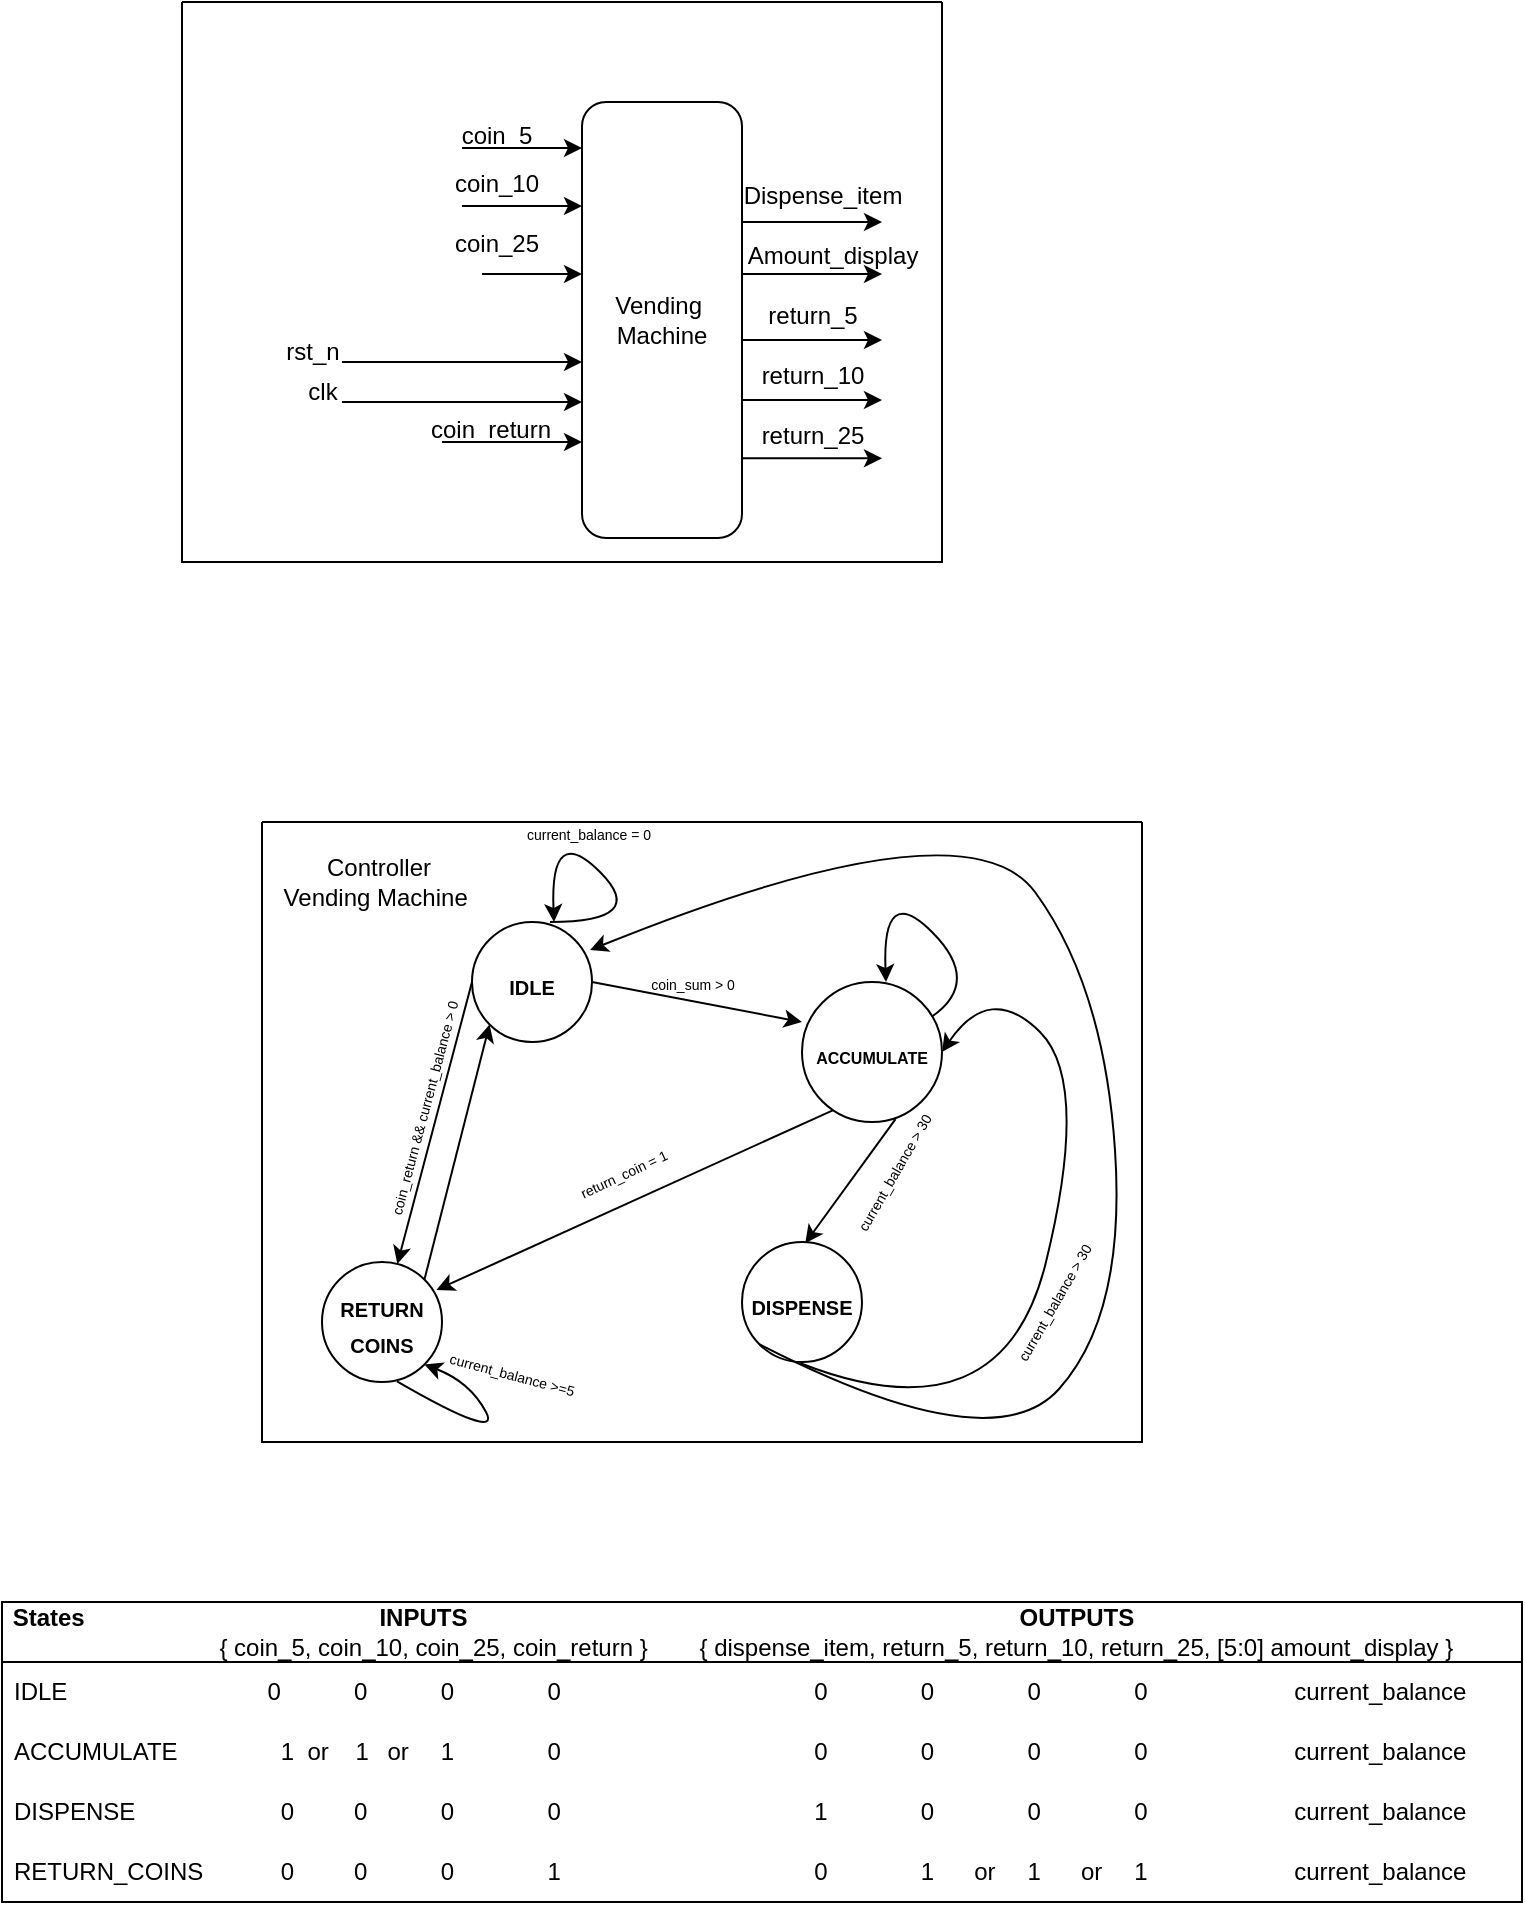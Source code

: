 <mxfile version="28.1.2">
  <diagram name="Page-1" id="Z5onj9KdPykAqMKOFn0P">
    <mxGraphModel dx="1973" dy="1696" grid="0" gridSize="10" guides="1" tooltips="1" connect="1" arrows="1" fold="1" page="1" pageScale="1" pageWidth="850" pageHeight="1100" math="0" shadow="0">
      <root>
        <mxCell id="0" />
        <mxCell id="1" parent="0" />
        <mxCell id="vGDt-VPCg0rbHUkUBXjF-23" value="" style="swimlane;startSize=0;" parent="1" vertex="1">
          <mxGeometry x="-550" y="-160" width="440.0" height="310" as="geometry">
            <mxRectangle x="-1070" y="-500" width="65" height="90" as="alternateBounds" />
          </mxGeometry>
        </mxCell>
        <mxCell id="vGDt-VPCg0rbHUkUBXjF-24" value="&lt;b&gt;&lt;sub&gt;IDLE&lt;/sub&gt;&lt;/b&gt;" style="ellipse;whiteSpace=wrap;html=1;aspect=fixed;" parent="vGDt-VPCg0rbHUkUBXjF-23" vertex="1">
          <mxGeometry x="105" y="50" width="60" height="60" as="geometry" />
        </mxCell>
        <mxCell id="vGDt-VPCg0rbHUkUBXjF-25" value="&lt;b&gt;&lt;sub&gt;DISPENSE&lt;/sub&gt;&lt;/b&gt;" style="ellipse;whiteSpace=wrap;html=1;aspect=fixed;" parent="vGDt-VPCg0rbHUkUBXjF-23" vertex="1">
          <mxGeometry x="240" y="210" width="60" height="60" as="geometry" />
        </mxCell>
        <mxCell id="vGDt-VPCg0rbHUkUBXjF-26" value="&lt;b&gt;&lt;sub&gt;RETURN&lt;/sub&gt;&lt;/b&gt;&lt;div&gt;&lt;b&gt;&lt;sub&gt;COINS&lt;/sub&gt;&lt;/b&gt;&lt;/div&gt;" style="ellipse;whiteSpace=wrap;html=1;aspect=fixed;" parent="vGDt-VPCg0rbHUkUBXjF-23" vertex="1">
          <mxGeometry x="30" y="220" width="60" height="60" as="geometry" />
        </mxCell>
        <mxCell id="vGDt-VPCg0rbHUkUBXjF-27" value="" style="endArrow=classic;html=1;rounded=0;entryX=0;entryY=0.286;entryDx=0;entryDy=0;entryPerimeter=0;flowAnimation=0;exitX=1;exitY=0.5;exitDx=0;exitDy=0;" parent="vGDt-VPCg0rbHUkUBXjF-23" source="vGDt-VPCg0rbHUkUBXjF-24" target="vGDt-VPCg0rbHUkUBXjF-45" edge="1">
          <mxGeometry width="50" height="50" relative="1" as="geometry">
            <mxPoint x="197" y="69.42" as="sourcePoint" />
            <mxPoint x="252.16" y="180.58" as="targetPoint" />
          </mxGeometry>
        </mxCell>
        <mxCell id="vGDt-VPCg0rbHUkUBXjF-28" value="" style="endArrow=classic;html=1;rounded=0;entryX=0;entryY=1;entryDx=0;entryDy=0;exitX=1;exitY=0;exitDx=0;exitDy=0;flowAnimation=0;" parent="vGDt-VPCg0rbHUkUBXjF-23" source="vGDt-VPCg0rbHUkUBXjF-26" target="vGDt-VPCg0rbHUkUBXjF-24" edge="1">
          <mxGeometry width="50" height="50" relative="1" as="geometry">
            <mxPoint x="90" y="160" as="sourcePoint" />
            <mxPoint x="140" y="110" as="targetPoint" />
          </mxGeometry>
        </mxCell>
        <mxCell id="vGDt-VPCg0rbHUkUBXjF-30" value="" style="curved=1;endArrow=classic;html=1;rounded=0;flowAnimation=0;" parent="vGDt-VPCg0rbHUkUBXjF-23" edge="1">
          <mxGeometry width="50" height="50" relative="1" as="geometry">
            <mxPoint x="144" y="50" as="sourcePoint" />
            <mxPoint x="146" y="50" as="targetPoint" />
            <Array as="points">
              <mxPoint x="194" y="50" />
              <mxPoint x="144" />
            </Array>
          </mxGeometry>
        </mxCell>
        <mxCell id="vGDt-VPCg0rbHUkUBXjF-33" value="&lt;span style=&quot;font-size: 7px;&quot;&gt;coin_return &amp;amp;&amp;amp; current_balance &amp;gt; 0&lt;/span&gt;" style="text;html=1;align=center;verticalAlign=middle;resizable=0;points=[];autosize=1;strokeColor=none;fillColor=none;rotation=-75;" parent="vGDt-VPCg0rbHUkUBXjF-23" vertex="1">
          <mxGeometry x="15" y="128" width="130" height="30" as="geometry" />
        </mxCell>
        <mxCell id="vGDt-VPCg0rbHUkUBXjF-34" value="&lt;font style=&quot;font-size: 7px;&quot;&gt;current_balance = 0&lt;/font&gt;" style="text;html=1;align=center;verticalAlign=middle;resizable=0;points=[];autosize=1;strokeColor=none;fillColor=none;" parent="vGDt-VPCg0rbHUkUBXjF-23" vertex="1">
          <mxGeometry x="118" y="-10" width="90" height="30" as="geometry" />
        </mxCell>
        <mxCell id="vGDt-VPCg0rbHUkUBXjF-35" value="&lt;font style=&quot;font-size: 7px;&quot;&gt;coin_sum &amp;gt; 0&lt;/font&gt;" style="text;html=1;align=center;verticalAlign=middle;resizable=0;points=[];autosize=1;strokeColor=none;fillColor=none;" parent="vGDt-VPCg0rbHUkUBXjF-23" vertex="1">
          <mxGeometry x="180" y="65" width="70" height="30" as="geometry" />
        </mxCell>
        <mxCell id="vGDt-VPCg0rbHUkUBXjF-36" value="&lt;font style=&quot;font-size: 7px;&quot;&gt;current_balance &amp;gt; 30&lt;/font&gt;" style="text;html=1;align=center;verticalAlign=middle;resizable=0;points=[];autosize=1;strokeColor=none;fillColor=none;rotation=-60;" parent="vGDt-VPCg0rbHUkUBXjF-23" vertex="1">
          <mxGeometry x="270" y="160" width="90" height="30" as="geometry" />
        </mxCell>
        <mxCell id="vGDt-VPCg0rbHUkUBXjF-37" value="&lt;font style=&quot;font-size: 7px;&quot;&gt;return_coin = 1&lt;/font&gt;" style="text;html=1;align=center;verticalAlign=middle;resizable=0;points=[];autosize=1;strokeColor=none;fillColor=none;rotation=-25;" parent="vGDt-VPCg0rbHUkUBXjF-23" vertex="1">
          <mxGeometry x="145" y="160" width="70" height="30" as="geometry" />
        </mxCell>
        <mxCell id="vGDt-VPCg0rbHUkUBXjF-44" value="&lt;font&gt;Controller&lt;/font&gt;&lt;div&gt;&lt;font&gt;Vending Machine&amp;nbsp;&lt;/font&gt;&lt;/div&gt;" style="text;html=1;align=center;verticalAlign=middle;resizable=0;points=[];autosize=1;strokeColor=none;fillColor=none;" parent="vGDt-VPCg0rbHUkUBXjF-23" vertex="1">
          <mxGeometry x="-2" y="10" width="120" height="40" as="geometry" />
        </mxCell>
        <mxCell id="vGDt-VPCg0rbHUkUBXjF-45" value="&lt;b&gt;&lt;sub&gt;&lt;font style=&quot;font-size: 8px;&quot;&gt;ACCUMULATE&lt;/font&gt;&lt;/sub&gt;&lt;/b&gt;" style="ellipse;whiteSpace=wrap;html=1;aspect=fixed;" parent="vGDt-VPCg0rbHUkUBXjF-23" vertex="1">
          <mxGeometry x="270" y="80" width="70" height="70" as="geometry" />
        </mxCell>
        <mxCell id="vGDt-VPCg0rbHUkUBXjF-46" value="" style="curved=1;endArrow=classic;html=1;rounded=0;flowAnimation=0;exitX=0.926;exitY=0.248;exitDx=0;exitDy=0;exitPerimeter=0;" parent="vGDt-VPCg0rbHUkUBXjF-23" source="vGDt-VPCg0rbHUkUBXjF-45" edge="1">
          <mxGeometry width="50" height="50" relative="1" as="geometry">
            <mxPoint x="367" y="78" as="sourcePoint" />
            <mxPoint x="312" y="80" as="targetPoint" />
            <Array as="points">
              <mxPoint x="360" y="80" />
              <mxPoint x="310" y="30" />
            </Array>
          </mxGeometry>
        </mxCell>
        <mxCell id="vGDt-VPCg0rbHUkUBXjF-47" value="" style="endArrow=classic;html=1;rounded=0;exitX=0;exitY=0.5;exitDx=0;exitDy=0;flowAnimation=0;" parent="vGDt-VPCg0rbHUkUBXjF-23" source="vGDt-VPCg0rbHUkUBXjF-24" target="vGDt-VPCg0rbHUkUBXjF-26" edge="1">
          <mxGeometry width="50" height="50" relative="1" as="geometry">
            <mxPoint x="179" y="192" as="sourcePoint" />
            <mxPoint x="30" y="202" as="targetPoint" />
          </mxGeometry>
        </mxCell>
        <mxCell id="vGDt-VPCg0rbHUkUBXjF-48" value="" style="endArrow=classic;html=1;rounded=0;entryX=0.027;entryY=0.355;entryDx=0;entryDy=0;entryPerimeter=0;exitX=0.668;exitY=0.98;exitDx=0;exitDy=0;exitPerimeter=0;flowAnimation=0;" parent="vGDt-VPCg0rbHUkUBXjF-23" source="vGDt-VPCg0rbHUkUBXjF-45" edge="1">
          <mxGeometry width="50" height="50" relative="1" as="geometry">
            <mxPoint x="349" y="210" as="sourcePoint" />
            <mxPoint x="271.62" y="210.65" as="targetPoint" />
          </mxGeometry>
        </mxCell>
        <mxCell id="vGDt-VPCg0rbHUkUBXjF-49" value="" style="endArrow=classic;html=1;rounded=0;entryX=0.488;entryY=0.132;entryDx=0;entryDy=0;entryPerimeter=0;exitX=0.668;exitY=0.98;exitDx=0;exitDy=0;exitPerimeter=0;flowAnimation=0;" parent="vGDt-VPCg0rbHUkUBXjF-23" edge="1">
          <mxGeometry width="50" height="50" relative="1" as="geometry">
            <mxPoint x="285.38" y="144.18" as="sourcePoint" />
            <mxPoint x="87.28" y="233.96" as="targetPoint" />
          </mxGeometry>
        </mxCell>
        <mxCell id="vGDt-VPCg0rbHUkUBXjF-55" value="" style="curved=1;endArrow=classic;html=1;rounded=0;flowAnimation=0;entryX=1;entryY=0.5;entryDx=0;entryDy=0;exitX=0.884;exitY=1.02;exitDx=0;exitDy=0;exitPerimeter=0;" parent="vGDt-VPCg0rbHUkUBXjF-23" target="vGDt-VPCg0rbHUkUBXjF-45" edge="1">
          <mxGeometry width="50" height="50" relative="1" as="geometry">
            <mxPoint x="269.2" y="270.6" as="sourcePoint" />
            <mxPoint x="344" y="120" as="targetPoint" />
            <Array as="points">
              <mxPoint x="370" y="310" />
              <mxPoint x="414" y="130" />
              <mxPoint x="364" y="80" />
            </Array>
          </mxGeometry>
        </mxCell>
        <mxCell id="vGDt-VPCg0rbHUkUBXjF-56" value="&lt;font style=&quot;font-size: 7px;&quot;&gt;current_balance &amp;gt; 30&lt;/font&gt;" style="text;html=1;align=center;verticalAlign=middle;resizable=0;points=[];autosize=1;strokeColor=none;fillColor=none;rotation=-60;" parent="vGDt-VPCg0rbHUkUBXjF-23" vertex="1">
          <mxGeometry x="350.0" y="225.001" width="90" height="30" as="geometry" />
        </mxCell>
        <mxCell id="vGDt-VPCg0rbHUkUBXjF-57" value="" style="curved=1;endArrow=classic;html=1;rounded=0;flowAnimation=0;entryX=1;entryY=1;entryDx=0;entryDy=0;exitX=0.625;exitY=0.994;exitDx=0;exitDy=0;exitPerimeter=0;" parent="vGDt-VPCg0rbHUkUBXjF-23" source="vGDt-VPCg0rbHUkUBXjF-26" target="vGDt-VPCg0rbHUkUBXjF-26" edge="1">
          <mxGeometry width="50" height="50" relative="1" as="geometry">
            <mxPoint x="80" y="340" as="sourcePoint" />
            <mxPoint x="84" y="320" as="targetPoint" />
            <Array as="points">
              <mxPoint x="120" y="310" />
              <mxPoint x="104" y="280" />
            </Array>
          </mxGeometry>
        </mxCell>
        <mxCell id="vGDt-VPCg0rbHUkUBXjF-58" value="&lt;font style=&quot;font-size: 7px;&quot;&gt;current_balance &amp;gt;=5&lt;/font&gt;" style="text;html=1;align=center;verticalAlign=middle;resizable=0;points=[];autosize=1;strokeColor=none;fillColor=none;rotation=15;" parent="vGDt-VPCg0rbHUkUBXjF-23" vertex="1">
          <mxGeometry x="80.0" y="260.001" width="90" height="30" as="geometry" />
        </mxCell>
        <mxCell id="Cse8BFrSxgoBRhWiZOPK-1" value="" style="curved=1;endArrow=classic;html=1;rounded=0;flowAnimation=0;entryX=0.984;entryY=0.234;entryDx=0;entryDy=0;exitX=0;exitY=1;exitDx=0;exitDy=0;entryPerimeter=0;" edge="1" parent="vGDt-VPCg0rbHUkUBXjF-23" source="vGDt-VPCg0rbHUkUBXjF-25" target="vGDt-VPCg0rbHUkUBXjF-24">
          <mxGeometry width="50" height="50" relative="1" as="geometry">
            <mxPoint x="257" y="291.6" as="sourcePoint" />
            <mxPoint x="327.8" y="136" as="targetPoint" />
            <Array as="points">
              <mxPoint x="365" y="321" />
              <mxPoint x="432" y="246" />
              <mxPoint x="421" y="82" />
              <mxPoint x="352" y="-12" />
            </Array>
          </mxGeometry>
        </mxCell>
        <mxCell id="vGDt-VPCg0rbHUkUBXjF-60" value="" style="swimlane;startSize=0;movable=1;resizable=1;rotatable=1;deletable=1;editable=1;locked=0;connectable=1;" parent="1" vertex="1">
          <mxGeometry x="-590" y="-570" width="380" height="280" as="geometry">
            <mxRectangle x="-530" y="-540" width="75" height="110" as="alternateBounds" />
          </mxGeometry>
        </mxCell>
        <mxCell id="vGDt-VPCg0rbHUkUBXjF-65" value="" style="endArrow=classic;html=1;rounded=0;exitX=1;exitY=0.5;exitDx=0;exitDy=0;" parent="vGDt-VPCg0rbHUkUBXjF-60" edge="1">
          <mxGeometry width="50" height="50" relative="1" as="geometry">
            <mxPoint x="150" y="136" as="sourcePoint" />
            <mxPoint x="200" y="136" as="targetPoint" />
          </mxGeometry>
        </mxCell>
        <mxCell id="vGDt-VPCg0rbHUkUBXjF-67" value="rst_n" style="text;html=1;align=center;verticalAlign=middle;resizable=0;points=[];autosize=1;strokeColor=none;fillColor=none;" parent="vGDt-VPCg0rbHUkUBXjF-60" vertex="1">
          <mxGeometry x="40" y="160" width="50" height="30" as="geometry" />
        </mxCell>
        <mxCell id="vGDt-VPCg0rbHUkUBXjF-68" value="clk" style="text;html=1;align=center;verticalAlign=middle;resizable=0;points=[];autosize=1;strokeColor=none;fillColor=none;" parent="vGDt-VPCg0rbHUkUBXjF-60" vertex="1">
          <mxGeometry x="50" y="180" width="40" height="30" as="geometry" />
        </mxCell>
        <mxCell id="vGDt-VPCg0rbHUkUBXjF-69" value="Vending&amp;nbsp;&lt;div&gt;Machine&lt;/div&gt;" style="rounded=1;whiteSpace=wrap;html=1;" parent="vGDt-VPCg0rbHUkUBXjF-60" vertex="1">
          <mxGeometry x="200" y="50" width="80" height="218" as="geometry" />
        </mxCell>
        <mxCell id="vGDt-VPCg0rbHUkUBXjF-70" value="" style="endArrow=classic;html=1;rounded=0;" parent="vGDt-VPCg0rbHUkUBXjF-60" edge="1">
          <mxGeometry width="50" height="50" relative="1" as="geometry">
            <mxPoint x="80" y="180" as="sourcePoint" />
            <mxPoint x="200" y="180" as="targetPoint" />
            <Array as="points" />
          </mxGeometry>
        </mxCell>
        <mxCell id="vGDt-VPCg0rbHUkUBXjF-71" value="" style="endArrow=classic;html=1;rounded=0;" parent="vGDt-VPCg0rbHUkUBXjF-60" edge="1">
          <mxGeometry width="50" height="50" relative="1" as="geometry">
            <mxPoint x="80" y="200" as="sourcePoint" />
            <mxPoint x="200" y="200" as="targetPoint" />
            <Array as="points" />
          </mxGeometry>
        </mxCell>
        <mxCell id="vGDt-VPCg0rbHUkUBXjF-72" value="" style="endArrow=classic;html=1;rounded=0;" parent="vGDt-VPCg0rbHUkUBXjF-60" edge="1">
          <mxGeometry width="50" height="50" relative="1" as="geometry">
            <mxPoint x="130" y="220" as="sourcePoint" />
            <mxPoint x="200" y="220" as="targetPoint" />
          </mxGeometry>
        </mxCell>
        <mxCell id="vGDt-VPCg0rbHUkUBXjF-75" value="coin_return" style="text;html=1;align=center;verticalAlign=middle;resizable=0;points=[];autosize=1;strokeColor=none;fillColor=none;" parent="vGDt-VPCg0rbHUkUBXjF-60" vertex="1">
          <mxGeometry x="114" y="199" width="80" height="30" as="geometry" />
        </mxCell>
        <mxCell id="vGDt-VPCg0rbHUkUBXjF-76" value="coin_25" style="text;html=1;align=center;verticalAlign=middle;resizable=0;points=[];autosize=1;strokeColor=none;fillColor=none;" parent="vGDt-VPCg0rbHUkUBXjF-60" vertex="1">
          <mxGeometry x="122" y="106" width="70" height="30" as="geometry" />
        </mxCell>
        <mxCell id="vGDt-VPCg0rbHUkUBXjF-77" value="" style="endArrow=classic;html=1;rounded=0;" parent="vGDt-VPCg0rbHUkUBXjF-60" edge="1">
          <mxGeometry width="50" height="50" relative="1" as="geometry">
            <mxPoint x="140" y="102" as="sourcePoint" />
            <mxPoint x="200" y="102" as="targetPoint" />
          </mxGeometry>
        </mxCell>
        <mxCell id="vGDt-VPCg0rbHUkUBXjF-78" value="" style="endArrow=classic;html=1;rounded=0;" parent="vGDt-VPCg0rbHUkUBXjF-60" edge="1">
          <mxGeometry width="50" height="50" relative="1" as="geometry">
            <mxPoint x="140" y="73" as="sourcePoint" />
            <mxPoint x="200" y="73" as="targetPoint" />
          </mxGeometry>
        </mxCell>
        <mxCell id="vGDt-VPCg0rbHUkUBXjF-79" value="coin_5" style="text;html=1;align=center;verticalAlign=middle;resizable=0;points=[];autosize=1;strokeColor=none;fillColor=none;" parent="vGDt-VPCg0rbHUkUBXjF-60" vertex="1">
          <mxGeometry x="127" y="52" width="60" height="30" as="geometry" />
        </mxCell>
        <mxCell id="vGDt-VPCg0rbHUkUBXjF-80" value="coin_10" style="text;html=1;align=center;verticalAlign=middle;resizable=0;points=[];autosize=1;strokeColor=none;fillColor=none;" parent="vGDt-VPCg0rbHUkUBXjF-60" vertex="1">
          <mxGeometry x="122" y="76" width="70" height="30" as="geometry" />
        </mxCell>
        <mxCell id="vGDt-VPCg0rbHUkUBXjF-81" value="" style="endArrow=classic;html=1;rounded=0;" parent="vGDt-VPCg0rbHUkUBXjF-60" edge="1">
          <mxGeometry width="50" height="50" relative="1" as="geometry">
            <mxPoint x="280" y="110" as="sourcePoint" />
            <mxPoint x="350" y="110" as="targetPoint" />
          </mxGeometry>
        </mxCell>
        <mxCell id="vGDt-VPCg0rbHUkUBXjF-82" value="" style="endArrow=classic;html=1;rounded=0;" parent="vGDt-VPCg0rbHUkUBXjF-60" edge="1">
          <mxGeometry width="50" height="50" relative="1" as="geometry">
            <mxPoint x="280" y="199" as="sourcePoint" />
            <mxPoint x="350" y="199" as="targetPoint" />
          </mxGeometry>
        </mxCell>
        <mxCell id="vGDt-VPCg0rbHUkUBXjF-84" value="Dispense_item" style="text;html=1;align=center;verticalAlign=middle;resizable=0;points=[];autosize=1;strokeColor=none;fillColor=none;" parent="vGDt-VPCg0rbHUkUBXjF-60" vertex="1">
          <mxGeometry x="270" y="82" width="100" height="30" as="geometry" />
        </mxCell>
        <mxCell id="vGDt-VPCg0rbHUkUBXjF-85" value="" style="endArrow=classic;html=1;rounded=0;" parent="vGDt-VPCg0rbHUkUBXjF-60" edge="1">
          <mxGeometry width="50" height="50" relative="1" as="geometry">
            <mxPoint x="280" y="136" as="sourcePoint" />
            <mxPoint x="350" y="136" as="targetPoint" />
          </mxGeometry>
        </mxCell>
        <mxCell id="vGDt-VPCg0rbHUkUBXjF-86" value="Amount_display" style="text;html=1;align=center;verticalAlign=middle;resizable=0;points=[];autosize=1;strokeColor=none;fillColor=none;" parent="vGDt-VPCg0rbHUkUBXjF-60" vertex="1">
          <mxGeometry x="270" y="112" width="110" height="30" as="geometry" />
        </mxCell>
        <mxCell id="vGDt-VPCg0rbHUkUBXjF-88" value="" style="endArrow=classic;html=1;rounded=0;" parent="vGDt-VPCg0rbHUkUBXjF-60" edge="1">
          <mxGeometry width="50" height="50" relative="1" as="geometry">
            <mxPoint x="280" y="169" as="sourcePoint" />
            <mxPoint x="350" y="169" as="targetPoint" />
          </mxGeometry>
        </mxCell>
        <mxCell id="vGDt-VPCg0rbHUkUBXjF-87" value="" style="endArrow=classic;html=1;rounded=0;" parent="vGDt-VPCg0rbHUkUBXjF-60" edge="1">
          <mxGeometry width="50" height="50" relative="1" as="geometry">
            <mxPoint x="280" y="228.13" as="sourcePoint" />
            <mxPoint x="350" y="228.13" as="targetPoint" />
          </mxGeometry>
        </mxCell>
        <mxCell id="vGDt-VPCg0rbHUkUBXjF-89" value="return_5" style="text;html=1;align=center;verticalAlign=middle;resizable=0;points=[];autosize=1;strokeColor=none;fillColor=none;" parent="vGDt-VPCg0rbHUkUBXjF-60" vertex="1">
          <mxGeometry x="280" y="142" width="70" height="30" as="geometry" />
        </mxCell>
        <mxCell id="vGDt-VPCg0rbHUkUBXjF-91" value="return_10" style="text;html=1;align=center;verticalAlign=middle;resizable=0;points=[];autosize=1;strokeColor=none;fillColor=none;" parent="vGDt-VPCg0rbHUkUBXjF-60" vertex="1">
          <mxGeometry x="280" y="172" width="70" height="30" as="geometry" />
        </mxCell>
        <mxCell id="vGDt-VPCg0rbHUkUBXjF-90" value="return_25" style="text;html=1;align=center;verticalAlign=middle;resizable=0;points=[];autosize=1;strokeColor=none;fillColor=none;" parent="vGDt-VPCg0rbHUkUBXjF-60" vertex="1">
          <mxGeometry x="280" y="202" width="70" height="30" as="geometry" />
        </mxCell>
        <mxCell id="vGDt-VPCg0rbHUkUBXjF-92" value="&lt;b&gt;&amp;nbsp;States&lt;span style=&quot;white-space: pre;&quot;&gt;&#x9;&lt;/span&gt;&lt;/b&gt;&lt;span style=&quot;white-space: pre;&quot;&gt;&#x9;&lt;/span&gt;&lt;span style=&quot;white-space: pre;&quot;&gt;&#x9;&lt;/span&gt;&lt;span style=&quot;white-space: pre;&quot;&gt;&#x9;&lt;/span&gt;&lt;span style=&quot;white-space: pre;&quot;&gt;&#x9;&lt;/span&gt;&lt;span style=&quot;white-space: pre;&quot;&gt;&#x9;&lt;/span&gt;&lt;b&gt;INPUTS&amp;nbsp;&lt;/b&gt;&lt;span style=&quot;white-space: pre;&quot;&gt;&#x9;&lt;/span&gt;&lt;span style=&quot;white-space: pre;&quot;&gt;&#x9;&lt;/span&gt;&lt;span style=&quot;white-space: pre;&quot;&gt;&#x9;&lt;/span&gt;&lt;span style=&quot;white-space: pre;&quot;&gt;&#x9;&lt;/span&gt;&lt;span style=&quot;white-space: pre;&quot;&gt;&#x9;&lt;/span&gt;&lt;span style=&quot;white-space: pre;&quot;&gt;&#x9;&lt;/span&gt;&lt;span style=&quot;white-space: pre;&quot;&gt;&#x9;&lt;/span&gt;&lt;span style=&quot;white-space: pre;&quot;&gt;&#x9;&lt;span style=&quot;white-space: pre;&quot;&gt;&#x9;&lt;/span&gt;&lt;span style=&quot;white-space: pre;&quot;&gt;&#x9;&lt;/span&gt;&lt;span style=&quot;white-space: pre;&quot;&gt;&#x9;&lt;/span&gt;&lt;/span&gt;&lt;b&gt;OUTPUTS&lt;/b&gt;&lt;div&gt;&lt;span style=&quot;white-space: pre;&quot;&gt;&#x9;&lt;/span&gt;&lt;span style=&quot;white-space: pre;&quot;&gt;&#x9;&lt;/span&gt;&lt;span style=&quot;white-space: pre;&quot;&gt;&#x9;&lt;/span&gt;&lt;span style=&quot;white-space: pre;&quot;&gt;&#x9;&lt;/span&gt;{ coin_5,&amp;nbsp;coin_10,&amp;nbsp;coin_25,&amp;nbsp;coin_return }&lt;span style=&quot;white-space: pre;&quot;&gt;&#x9;&lt;/span&gt;{&amp;nbsp;dispense_item,&amp;nbsp;return_5,&amp;nbsp;return_10,&amp;nbsp;return_25,&amp;nbsp;[5:0] amount_display }&amp;nbsp;&lt;br&gt;&lt;/div&gt;" style="swimlane;fontStyle=0;childLayout=stackLayout;horizontal=1;startSize=30;horizontalStack=0;resizeParent=1;resizeParentMax=0;resizeLast=0;collapsible=1;marginBottom=0;whiteSpace=wrap;html=1;align=left;" parent="1" vertex="1">
          <mxGeometry x="-680" y="230" width="760" height="150" as="geometry" />
        </mxCell>
        <mxCell id="vGDt-VPCg0rbHUkUBXjF-93" value="IDLE&lt;span style=&quot;white-space: pre;&quot;&gt;&#x9;&lt;/span&gt;&lt;span style=&quot;white-space: pre;&quot;&gt;&#x9;&lt;/span&gt;&lt;span style=&quot;white-space: pre;&quot;&gt;&#x9;&lt;/span&gt;&amp;nbsp; &amp;nbsp; &amp;nbsp; 0&lt;span style=&quot;white-space: pre;&quot;&gt;&#x9;&lt;/span&gt;&amp;nbsp; &amp;nbsp;0&lt;span style=&quot;white-space: pre;&quot;&gt;&#x9;&lt;/span&gt;&amp;nbsp; &amp;nbsp;&lt;span style=&quot;white-space: pre;&quot;&gt;&#x9;&lt;/span&gt;0&amp;nbsp;&lt;span style=&quot;white-space: pre;&quot;&gt;&#x9;&lt;/span&gt;&lt;span style=&quot;white-space: pre;&quot;&gt;&#x9;&lt;/span&gt;0&lt;span style=&quot;white-space: pre;&quot;&gt;&#x9;&lt;/span&gt;&lt;span style=&quot;white-space: pre;&quot;&gt;&#x9;&lt;/span&gt;&lt;span style=&quot;white-space: pre;&quot;&gt;&#x9;&lt;/span&gt;&lt;span style=&quot;white-space: pre;&quot;&gt;&#x9;&lt;/span&gt;&lt;span style=&quot;white-space: pre;&quot;&gt;&#x9;&lt;/span&gt;0&lt;span style=&quot;white-space: pre;&quot;&gt;&#x9;&lt;/span&gt;&lt;span style=&quot;white-space: pre;&quot;&gt;&#x9;&lt;/span&gt;0&lt;span style=&quot;white-space: pre;&quot;&gt;&#x9;&lt;/span&gt;&lt;span style=&quot;white-space: pre;&quot;&gt;&#x9;&lt;/span&gt;0&lt;span style=&quot;white-space: pre;&quot;&gt;&#x9;&lt;/span&gt;&lt;span style=&quot;white-space: pre;&quot;&gt;&#x9;&lt;/span&gt;0&lt;span style=&quot;white-space: pre;&quot;&gt;&#x9;&lt;/span&gt;&lt;span style=&quot;white-space: pre;&quot;&gt;&#x9;&lt;/span&gt;&lt;span style=&quot;white-space: pre;&quot;&gt;&#x9;&lt;/span&gt;current_balance" style="text;strokeColor=none;fillColor=none;align=left;verticalAlign=middle;spacingLeft=4;spacingRight=4;overflow=hidden;points=[[0,0.5],[1,0.5]];portConstraint=eastwest;rotatable=0;whiteSpace=wrap;html=1;" parent="vGDt-VPCg0rbHUkUBXjF-92" vertex="1">
          <mxGeometry y="30" width="760" height="30" as="geometry" />
        </mxCell>
        <mxCell id="vGDt-VPCg0rbHUkUBXjF-94" value="ACCUMULATE&amp;nbsp; &amp;nbsp;&lt;span style=&quot;white-space: pre;&quot;&gt;&#x9;&lt;span style=&quot;white-space: pre;&quot;&gt;&#x9;&lt;/span&gt;1&lt;/span&gt;&amp;nbsp; or&amp;nbsp;&amp;nbsp; &amp;nbsp;1&lt;span style=&quot;white-space: pre;&quot;&gt;&#x9;&lt;/span&gt;or&amp;nbsp; &amp;nbsp;&lt;span style=&quot;white-space: pre;&quot;&gt;&#x9;&lt;/span&gt;1&amp;nbsp;&lt;span style=&quot;white-space: pre;&quot;&gt;&#x9;&lt;/span&gt;&lt;span style=&quot;white-space: pre;&quot;&gt;&#x9;&lt;/span&gt;0&lt;span style=&quot;white-space: pre;&quot;&gt;&#x9;&lt;/span&gt;&lt;span style=&quot;white-space: pre;&quot;&gt;&#x9;&lt;/span&gt;&lt;span style=&quot;white-space: pre;&quot;&gt;&#x9;&lt;/span&gt;&lt;span style=&quot;white-space: pre;&quot;&gt;&#x9;&lt;/span&gt;&lt;span style=&quot;white-space: pre;&quot;&gt;&#x9;&lt;/span&gt;0&lt;span style=&quot;white-space: pre;&quot;&gt;&#x9;&lt;/span&gt;&lt;span style=&quot;white-space: pre;&quot;&gt;&#x9;&lt;/span&gt;0&lt;span style=&quot;white-space: pre;&quot;&gt;&#x9;&lt;/span&gt;&lt;span style=&quot;white-space: pre;&quot;&gt;&#x9;&lt;/span&gt;0&lt;span style=&quot;white-space: pre;&quot;&gt;&#x9;&lt;/span&gt;&lt;span style=&quot;white-space: pre;&quot;&gt;&#x9;&lt;/span&gt;0&lt;span style=&quot;white-space: pre;&quot;&gt;&#x9;&lt;/span&gt;&lt;span style=&quot;white-space: pre;&quot;&gt;&#x9;&lt;/span&gt;&lt;span style=&quot;white-space: pre;&quot;&gt;&#x9;&lt;/span&gt;current_balance" style="text;strokeColor=none;fillColor=none;align=left;verticalAlign=middle;spacingLeft=4;spacingRight=4;overflow=hidden;points=[[0,0.5],[1,0.5]];portConstraint=eastwest;rotatable=0;whiteSpace=wrap;html=1;" parent="vGDt-VPCg0rbHUkUBXjF-92" vertex="1">
          <mxGeometry y="60" width="760" height="30" as="geometry" />
        </mxCell>
        <mxCell id="vGDt-VPCg0rbHUkUBXjF-95" value="DISPENSE&amp;nbsp; &amp;nbsp; &lt;span style=&quot;white-space: pre;&quot;&gt;&#x9;&lt;span style=&quot;white-space: pre;&quot;&gt;&#x9;&lt;/span&gt;&lt;span style=&quot;white-space: pre;&quot;&gt;&#x9;&lt;/span&gt;&lt;/span&gt;0&lt;span style=&quot;white-space: pre;&quot;&gt;&#x9;&lt;/span&gt;&amp;nbsp; &amp;nbsp;0&lt;span style=&quot;white-space: pre;&quot;&gt;&#x9;&lt;/span&gt;&amp;nbsp; &amp;nbsp;&lt;span style=&quot;white-space: pre;&quot;&gt;&#x9;&lt;/span&gt;0&amp;nbsp;&lt;span style=&quot;white-space: pre;&quot;&gt;&#x9;&lt;/span&gt;&lt;span style=&quot;white-space: pre;&quot;&gt;&#x9;&lt;/span&gt;0&lt;span style=&quot;white-space: pre;&quot;&gt;&#x9;&lt;/span&gt;&lt;span style=&quot;white-space: pre;&quot;&gt;&#x9;&lt;/span&gt;&lt;span style=&quot;white-space: pre;&quot;&gt;&#x9;&lt;/span&gt;&lt;span style=&quot;white-space: pre;&quot;&gt;&#x9;&lt;/span&gt;&lt;span style=&quot;white-space: pre;&quot;&gt;&#x9;&lt;/span&gt;1&lt;span style=&quot;white-space: pre;&quot;&gt;&#x9;&lt;/span&gt;&lt;span style=&quot;white-space: pre;&quot;&gt;&#x9;&lt;/span&gt;0&lt;span style=&quot;white-space: pre;&quot;&gt;&#x9;&lt;/span&gt;&lt;span style=&quot;white-space: pre;&quot;&gt;&#x9;&lt;/span&gt;0&lt;span style=&quot;white-space: pre;&quot;&gt;&#x9;&lt;/span&gt;&lt;span style=&quot;white-space: pre;&quot;&gt;&#x9;&lt;/span&gt;0&lt;span style=&quot;white-space: pre;&quot;&gt;&#x9;&lt;/span&gt;&lt;span style=&quot;white-space: pre;&quot;&gt;&#x9;&lt;/span&gt;&lt;span style=&quot;white-space: pre;&quot;&gt;&#x9;&lt;/span&gt;current_balance" style="text;strokeColor=none;fillColor=none;align=left;verticalAlign=middle;spacingLeft=4;spacingRight=4;overflow=hidden;points=[[0,0.5],[1,0.5]];portConstraint=eastwest;rotatable=0;whiteSpace=wrap;html=1;" parent="vGDt-VPCg0rbHUkUBXjF-92" vertex="1">
          <mxGeometry y="90" width="760" height="30" as="geometry" />
        </mxCell>
        <mxCell id="vGDt-VPCg0rbHUkUBXjF-96" value="RETURN_COINS&amp;nbsp; &amp;nbsp;&lt;span style=&quot;white-space: pre;&quot;&gt;&#x9;&lt;/span&gt;&lt;span style=&quot;white-space: pre;&quot;&gt;&#x9;&lt;/span&gt;0&lt;span style=&quot;white-space: pre;&quot;&gt;&#x9;&lt;/span&gt;&amp;nbsp; &amp;nbsp;0&lt;span style=&quot;white-space: pre;&quot;&gt;&#x9;&lt;/span&gt;&amp;nbsp; &amp;nbsp;&lt;span style=&quot;white-space: pre;&quot;&gt;&#x9;&lt;/span&gt;0&amp;nbsp;&lt;span style=&quot;white-space: pre;&quot;&gt;&#x9;&lt;/span&gt;&lt;span style=&quot;white-space: pre;&quot;&gt;&#x9;&lt;/span&gt;1&lt;span style=&quot;white-space: pre;&quot;&gt;&#x9;&lt;/span&gt;&lt;span style=&quot;white-space: pre;&quot;&gt;&#x9;&lt;/span&gt;&lt;span style=&quot;white-space: pre;&quot;&gt;&#x9;&lt;/span&gt;&lt;span style=&quot;white-space: pre;&quot;&gt;&#x9;&lt;/span&gt;&lt;span style=&quot;white-space: pre;&quot;&gt;&#x9;&lt;/span&gt;0&lt;span style=&quot;white-space: pre;&quot;&gt;&#x9;&lt;/span&gt;&lt;span style=&quot;white-space: pre;&quot;&gt;&#x9;&lt;/span&gt;1&lt;span style=&quot;white-space: pre;&quot;&gt;&#x9;&lt;/span&gt;or&lt;span style=&quot;white-space: pre;&quot;&gt;&#x9;&lt;/span&gt;1&lt;span style=&quot;white-space: pre;&quot;&gt;&#x9;&lt;/span&gt;or&lt;span style=&quot;white-space: pre;&quot;&gt;&#x9;&lt;/span&gt;1&lt;span style=&quot;white-space: pre;&quot;&gt;&#x9;&lt;/span&gt;&lt;span style=&quot;white-space: pre;&quot;&gt;&#x9;&lt;/span&gt;&lt;span style=&quot;white-space: pre;&quot;&gt;&#x9;&lt;/span&gt;current_balance" style="text;strokeColor=none;fillColor=none;align=left;verticalAlign=middle;spacingLeft=4;spacingRight=4;overflow=hidden;points=[[0,0.5],[1,0.5]];portConstraint=eastwest;rotatable=0;whiteSpace=wrap;html=1;" parent="vGDt-VPCg0rbHUkUBXjF-92" vertex="1">
          <mxGeometry y="120" width="760" height="30" as="geometry" />
        </mxCell>
      </root>
    </mxGraphModel>
  </diagram>
</mxfile>
